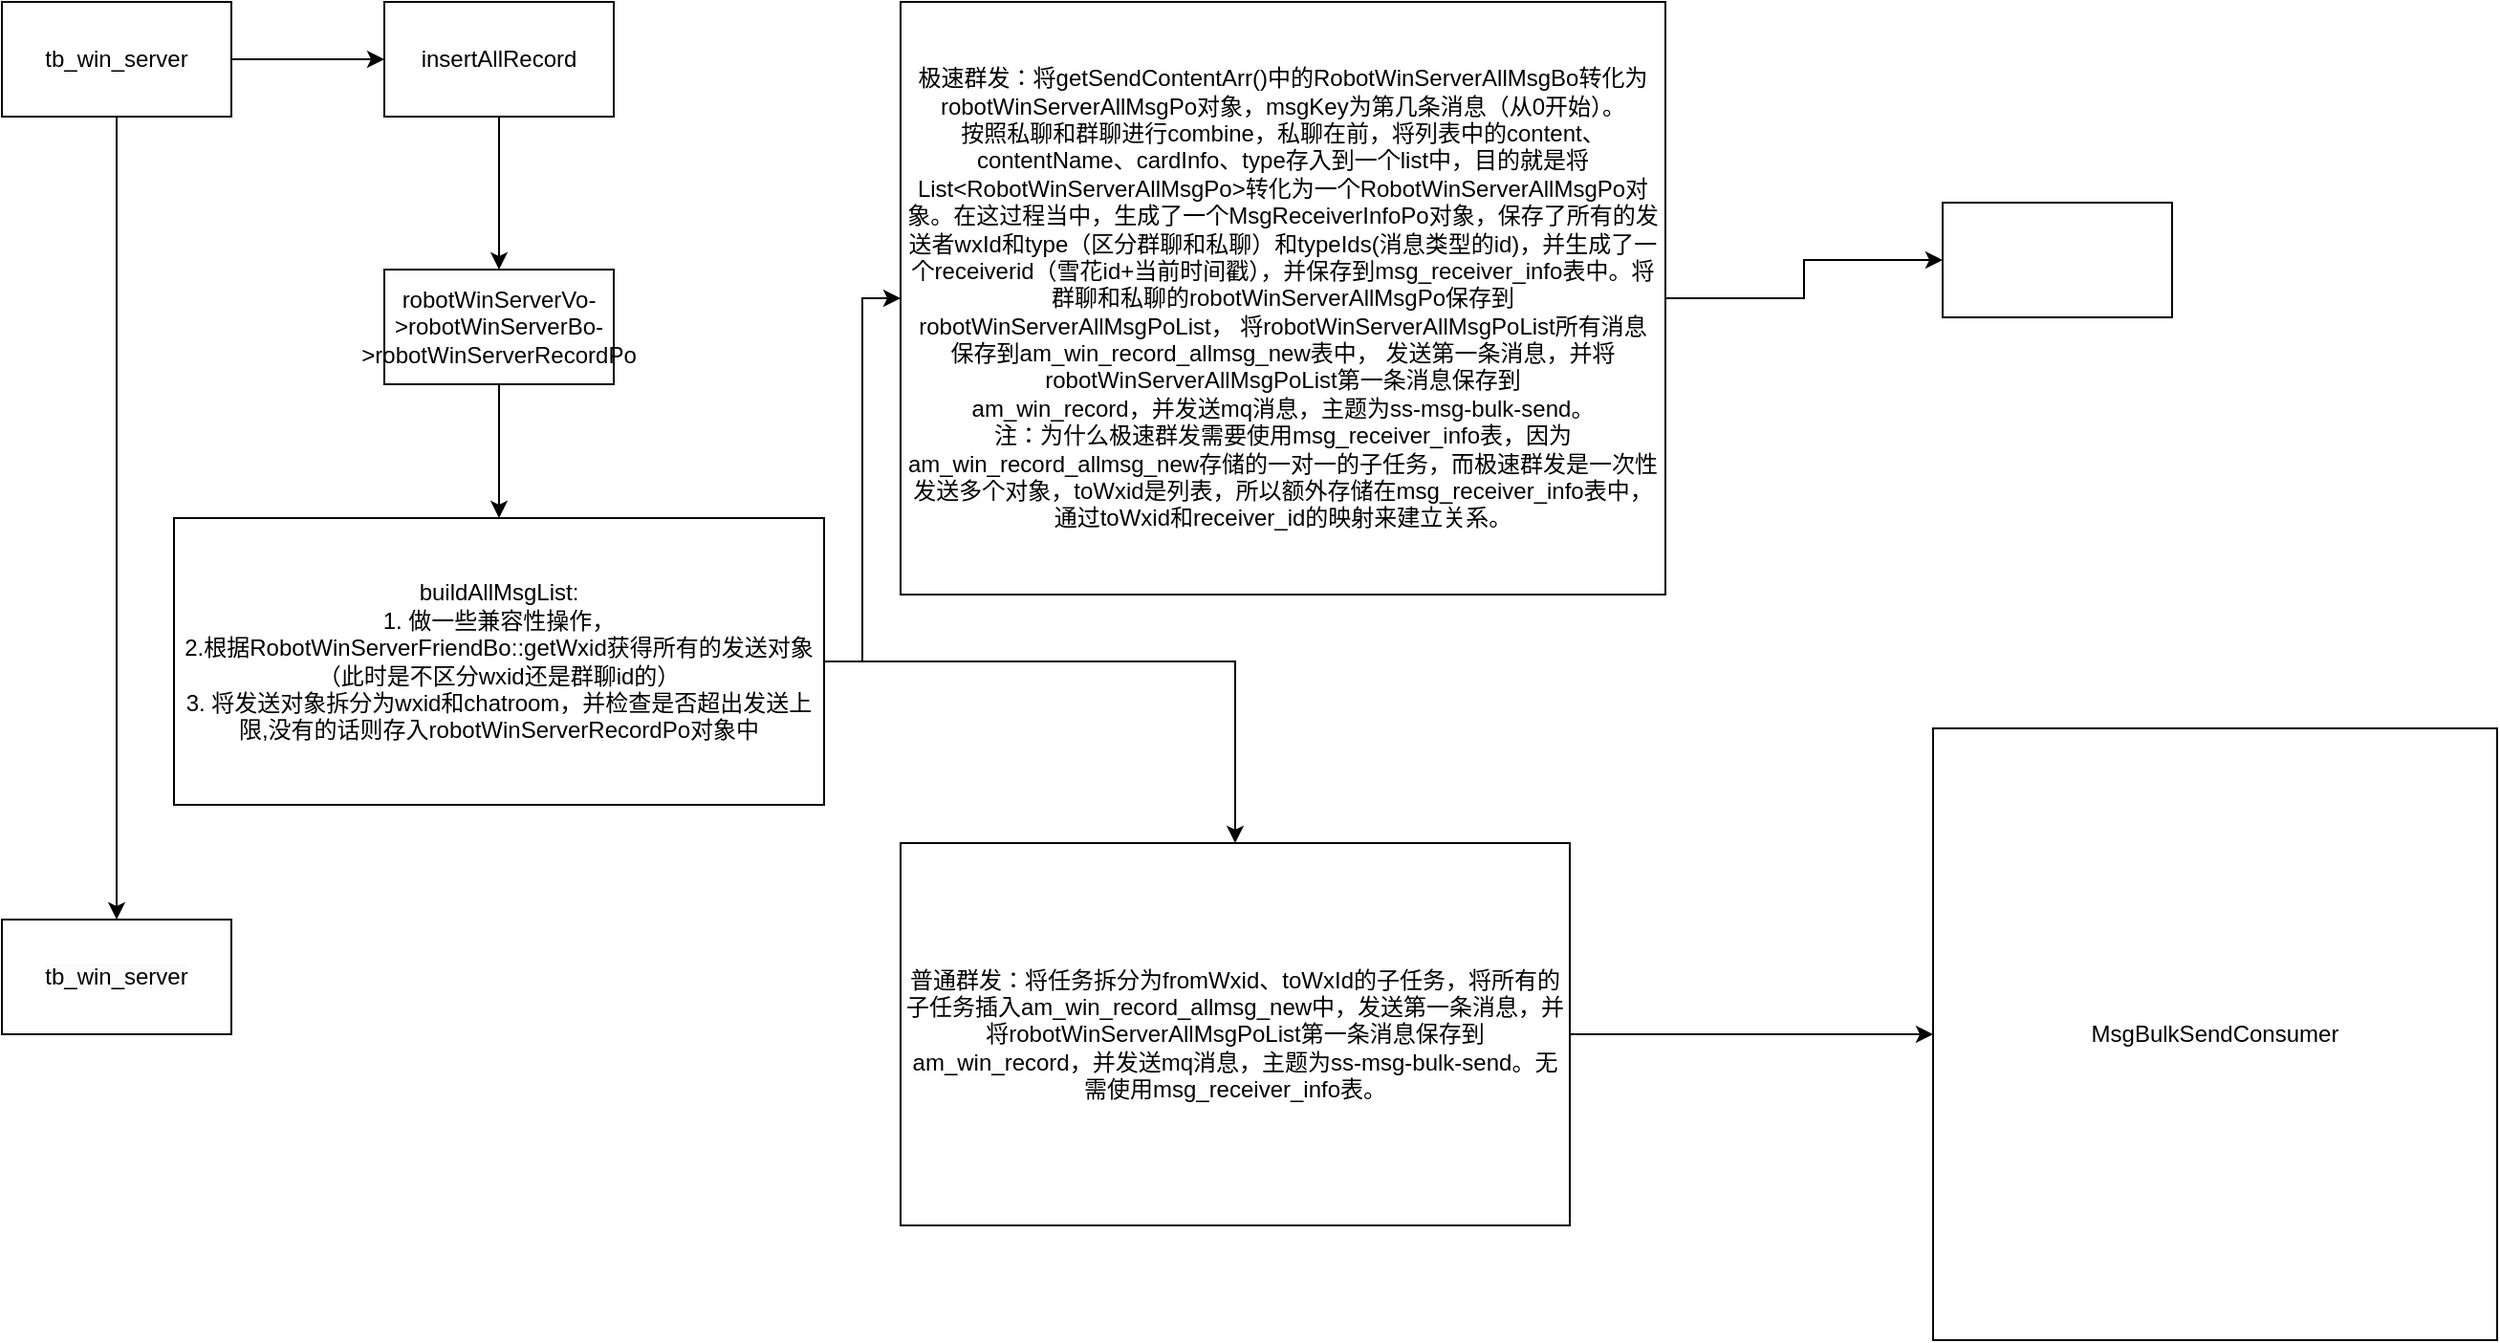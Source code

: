 <mxfile version="21.6.8" type="github">
  <diagram name="第 1 页" id="kBad3HrkxAW1cUTBmK3s">
    <mxGraphModel dx="1674" dy="822" grid="1" gridSize="10" guides="1" tooltips="1" connect="1" arrows="1" fold="1" page="1" pageScale="1" pageWidth="1169" pageHeight="827" math="0" shadow="0">
      <root>
        <mxCell id="0" />
        <mxCell id="1" parent="0" />
        <mxCell id="H_QHMIvUXthHlk2gzlsp-3" value="" style="edgeStyle=orthogonalEdgeStyle;rounded=0;orthogonalLoop=1;jettySize=auto;html=1;" edge="1" parent="1" source="H_QHMIvUXthHlk2gzlsp-1" target="H_QHMIvUXthHlk2gzlsp-2">
          <mxGeometry relative="1" as="geometry" />
        </mxCell>
        <mxCell id="H_QHMIvUXthHlk2gzlsp-5" value="" style="edgeStyle=orthogonalEdgeStyle;rounded=0;orthogonalLoop=1;jettySize=auto;html=1;" edge="1" parent="1" source="H_QHMIvUXthHlk2gzlsp-1" target="H_QHMIvUXthHlk2gzlsp-4">
          <mxGeometry relative="1" as="geometry" />
        </mxCell>
        <mxCell id="H_QHMIvUXthHlk2gzlsp-1" value="tb_win_server" style="rounded=0;whiteSpace=wrap;html=1;" vertex="1" parent="1">
          <mxGeometry x="60" y="180" width="120" height="60" as="geometry" />
        </mxCell>
        <mxCell id="H_QHMIvUXthHlk2gzlsp-2" value="&lt;meta charset=&quot;utf-8&quot;&gt;&lt;span style=&quot;color: rgb(0, 0, 0); font-family: Helvetica; font-size: 12px; font-style: normal; font-variant-ligatures: normal; font-variant-caps: normal; font-weight: 400; letter-spacing: normal; orphans: 2; text-align: center; text-indent: 0px; text-transform: none; widows: 2; word-spacing: 0px; -webkit-text-stroke-width: 0px; background-color: rgb(251, 251, 251); text-decoration-thickness: initial; text-decoration-style: initial; text-decoration-color: initial; float: none; display: inline !important;&quot;&gt;tb_win_server&lt;/span&gt;" style="whiteSpace=wrap;html=1;rounded=0;" vertex="1" parent="1">
          <mxGeometry x="60" y="660" width="120" height="60" as="geometry" />
        </mxCell>
        <mxCell id="H_QHMIvUXthHlk2gzlsp-7" value="" style="edgeStyle=orthogonalEdgeStyle;rounded=0;orthogonalLoop=1;jettySize=auto;html=1;" edge="1" parent="1" source="H_QHMIvUXthHlk2gzlsp-4" target="H_QHMIvUXthHlk2gzlsp-6">
          <mxGeometry relative="1" as="geometry" />
        </mxCell>
        <mxCell id="H_QHMIvUXthHlk2gzlsp-4" value="insertAllRecord" style="whiteSpace=wrap;html=1;rounded=0;" vertex="1" parent="1">
          <mxGeometry x="260" y="180" width="120" height="60" as="geometry" />
        </mxCell>
        <mxCell id="H_QHMIvUXthHlk2gzlsp-9" value="" style="edgeStyle=orthogonalEdgeStyle;rounded=0;orthogonalLoop=1;jettySize=auto;html=1;" edge="1" parent="1" source="H_QHMIvUXthHlk2gzlsp-6" target="H_QHMIvUXthHlk2gzlsp-8">
          <mxGeometry relative="1" as="geometry" />
        </mxCell>
        <mxCell id="H_QHMIvUXthHlk2gzlsp-6" value="robotWinServerVo-&amp;gt;robotWinServerBo-&amp;gt;robotWinServerRecordPo" style="whiteSpace=wrap;html=1;rounded=0;" vertex="1" parent="1">
          <mxGeometry x="260" y="320" width="120" height="60" as="geometry" />
        </mxCell>
        <mxCell id="H_QHMIvUXthHlk2gzlsp-11" value="" style="edgeStyle=orthogonalEdgeStyle;rounded=0;orthogonalLoop=1;jettySize=auto;html=1;" edge="1" parent="1" source="H_QHMIvUXthHlk2gzlsp-8" target="H_QHMIvUXthHlk2gzlsp-10">
          <mxGeometry relative="1" as="geometry" />
        </mxCell>
        <mxCell id="H_QHMIvUXthHlk2gzlsp-13" value="" style="edgeStyle=orthogonalEdgeStyle;rounded=0;orthogonalLoop=1;jettySize=auto;html=1;" edge="1" parent="1" source="H_QHMIvUXthHlk2gzlsp-8" target="H_QHMIvUXthHlk2gzlsp-12">
          <mxGeometry relative="1" as="geometry" />
        </mxCell>
        <mxCell id="H_QHMIvUXthHlk2gzlsp-8" value="buildAllMsgList:&lt;br&gt;1. 做一些兼容性操作，&lt;br&gt;2.根据RobotWinServerFriendBo::getWxid获得所有的发送对象（此时是不区分wxid还是群聊id的）&lt;br&gt;3. 将发送对象拆分为wxid和chatroom，并检查是否超出发送上限,没有的话则存入robotWinServerRecordPo对象中&lt;br&gt;" style="whiteSpace=wrap;html=1;rounded=0;" vertex="1" parent="1">
          <mxGeometry x="150" y="450" width="340" height="150" as="geometry" />
        </mxCell>
        <mxCell id="H_QHMIvUXthHlk2gzlsp-15" value="" style="edgeStyle=orthogonalEdgeStyle;rounded=0;orthogonalLoop=1;jettySize=auto;html=1;" edge="1" parent="1" source="H_QHMIvUXthHlk2gzlsp-10" target="H_QHMIvUXthHlk2gzlsp-14">
          <mxGeometry relative="1" as="geometry" />
        </mxCell>
        <mxCell id="H_QHMIvUXthHlk2gzlsp-10" value="极速群发：将getSendContentArr()中的RobotWinServerAllMsgBo&lt;span style=&quot;background-color: initial;&quot;&gt;转化为&lt;/span&gt;&lt;span style=&quot;background-color: initial;&quot;&gt;robotWinServerAllMsgPo对象，&lt;/span&gt;msgKey为第几条消息（从0开始）。&lt;br&gt;按照私聊和群聊进行combine，私聊在前，将列表中的content、contentName、cardInfo、type存入到一个list中，目的就是将List&amp;lt;RobotWinServerAllMsgPo&amp;gt;转化为一个RobotWinServerAllMsgPo对象。在这过程当中，生成了一个MsgReceiverInfoPo对象，保存了所有的发送者wxId和type（区分群聊和私聊）和typeIds(消息类型的id)，并生成了一个receiverid（雪花id+当前时间戳），并保存到msg_receiver_info表中。将群聊和私聊的robotWinServerAllMsgPo保存到robotWinServerAllMsgPoList， 将robotWinServerAllMsgPoList所有消息&lt;br&gt;保存到am_win_record_allmsg_new表中， 发送第一条消息，并将robotWinServerAllMsgPoList第一条消息保存到&lt;br&gt;am_win_record，并发送mq消息，主题为ss-msg-bulk-send。&lt;br&gt;注：为什么极速群发需要使用msg_receiver_info表，因为am_win_record_allmsg_new存储的一对一的子任务，而极速群发是一次性发送多个对象，toWxid是列表，所以额外存储在msg_receiver_info表中，通过toWxid和receiver_id的映射来建立关系。" style="whiteSpace=wrap;html=1;rounded=0;" vertex="1" parent="1">
          <mxGeometry x="530" y="180" width="400" height="310" as="geometry" />
        </mxCell>
        <mxCell id="H_QHMIvUXthHlk2gzlsp-17" value="" style="edgeStyle=orthogonalEdgeStyle;rounded=0;orthogonalLoop=1;jettySize=auto;html=1;" edge="1" parent="1" source="H_QHMIvUXthHlk2gzlsp-12" target="H_QHMIvUXthHlk2gzlsp-16">
          <mxGeometry relative="1" as="geometry" />
        </mxCell>
        <mxCell id="H_QHMIvUXthHlk2gzlsp-12" value="普通群发：将任务拆分为fromWxid、toWxId的子任务，将所有的子任务插入am_win_record_allmsg_new中，发送第一条消息，并将robotWinServerAllMsgPoList第一条消息保存到&lt;br style=&quot;border-color: var(--border-color);&quot;&gt;am_win_record，并发送mq消息，主题为ss-msg-bulk-send。无需使用msg_receiver_info表。" style="whiteSpace=wrap;html=1;rounded=0;" vertex="1" parent="1">
          <mxGeometry x="530" y="620" width="350" height="200" as="geometry" />
        </mxCell>
        <mxCell id="H_QHMIvUXthHlk2gzlsp-14" value="" style="whiteSpace=wrap;html=1;rounded=0;" vertex="1" parent="1">
          <mxGeometry x="1075" y="285" width="120" height="60" as="geometry" />
        </mxCell>
        <mxCell id="H_QHMIvUXthHlk2gzlsp-16" value="MsgBulkSendConsumer" style="whiteSpace=wrap;html=1;rounded=0;" vertex="1" parent="1">
          <mxGeometry x="1070" y="560" width="295" height="320" as="geometry" />
        </mxCell>
      </root>
    </mxGraphModel>
  </diagram>
</mxfile>
